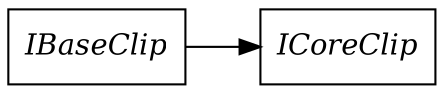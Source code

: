 strict digraph interface_diagram {
  rankdir=LR;
  ICoreClip[
    label="ICoreClip",
    URL="ICoreClip.html",
    tooltip="com.sekati.display.ICoreClip",
    fontname="Times-Italic",
    shape="record"
  ];
  IBaseClip[
    label="IBaseClip",
    URL="IBaseClip.html",
    tooltip="com.sekati.display.IBaseClip",
    fontname="Times-Italic",
    shape="record"
  ];
  IBaseClip -> ICoreClip;
}
